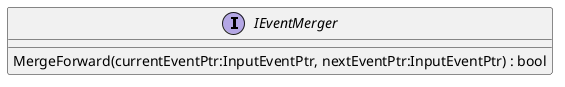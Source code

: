 @startuml
interface IEventMerger {
    MergeForward(currentEventPtr:InputEventPtr, nextEventPtr:InputEventPtr) : bool
}
@enduml
